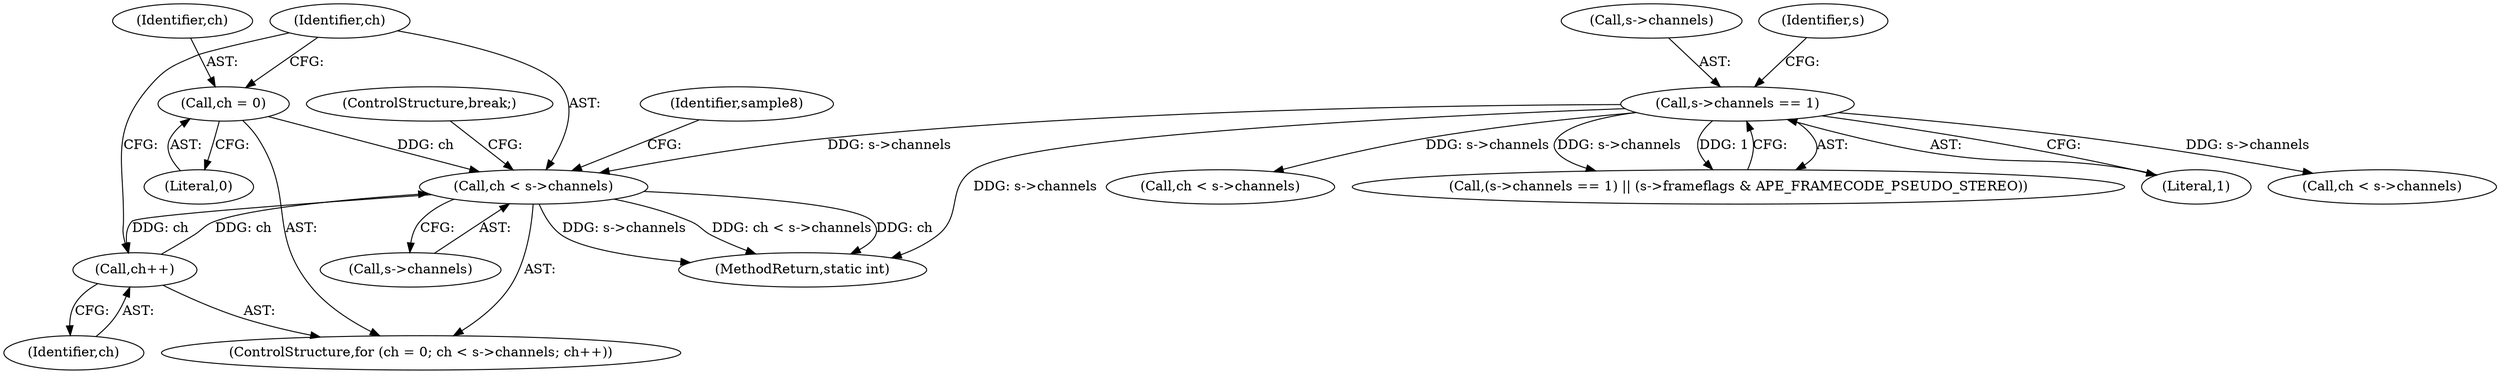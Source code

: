 digraph "0_FFmpeg_ba4beaf6149f7241c8bd85fe853318c2f6837ad0@pointer" {
"1000554" [label="(Call,ch < s->channels)"];
"1000559" [label="(Call,ch++)"];
"1000554" [label="(Call,ch < s->channels)"];
"1000551" [label="(Call,ch = 0)"];
"1000510" [label="(Call,s->channels == 1)"];
"1000556" [label="(Call,s->channels)"];
"1000560" [label="(Identifier,ch)"];
"1000509" [label="(Call,(s->channels == 1) || (s->frameflags & APE_FRAMECODE_PSEUDO_STEREO))"];
"1000601" [label="(Call,ch < s->channels)"];
"1000559" [label="(Call,ch++)"];
"1000550" [label="(ControlStructure,for (ch = 0; ch < s->channels; ch++))"];
"1000511" [label="(Call,s->channels)"];
"1000555" [label="(Identifier,ch)"];
"1000552" [label="(Identifier,ch)"];
"1000514" [label="(Literal,1)"];
"1000563" [label="(Identifier,sample8)"];
"1000703" [label="(MethodReturn,static int)"];
"1000644" [label="(Call,ch < s->channels)"];
"1000595" [label="(ControlStructure,break;)"];
"1000553" [label="(Literal,0)"];
"1000517" [label="(Identifier,s)"];
"1000554" [label="(Call,ch < s->channels)"];
"1000551" [label="(Call,ch = 0)"];
"1000510" [label="(Call,s->channels == 1)"];
"1000554" -> "1000550"  [label="AST: "];
"1000554" -> "1000556"  [label="CFG: "];
"1000555" -> "1000554"  [label="AST: "];
"1000556" -> "1000554"  [label="AST: "];
"1000563" -> "1000554"  [label="CFG: "];
"1000595" -> "1000554"  [label="CFG: "];
"1000554" -> "1000703"  [label="DDG: ch < s->channels"];
"1000554" -> "1000703"  [label="DDG: ch"];
"1000554" -> "1000703"  [label="DDG: s->channels"];
"1000559" -> "1000554"  [label="DDG: ch"];
"1000551" -> "1000554"  [label="DDG: ch"];
"1000510" -> "1000554"  [label="DDG: s->channels"];
"1000554" -> "1000559"  [label="DDG: ch"];
"1000559" -> "1000550"  [label="AST: "];
"1000559" -> "1000560"  [label="CFG: "];
"1000560" -> "1000559"  [label="AST: "];
"1000555" -> "1000559"  [label="CFG: "];
"1000551" -> "1000550"  [label="AST: "];
"1000551" -> "1000553"  [label="CFG: "];
"1000552" -> "1000551"  [label="AST: "];
"1000553" -> "1000551"  [label="AST: "];
"1000555" -> "1000551"  [label="CFG: "];
"1000510" -> "1000509"  [label="AST: "];
"1000510" -> "1000514"  [label="CFG: "];
"1000511" -> "1000510"  [label="AST: "];
"1000514" -> "1000510"  [label="AST: "];
"1000517" -> "1000510"  [label="CFG: "];
"1000509" -> "1000510"  [label="CFG: "];
"1000510" -> "1000703"  [label="DDG: s->channels"];
"1000510" -> "1000509"  [label="DDG: s->channels"];
"1000510" -> "1000509"  [label="DDG: 1"];
"1000510" -> "1000601"  [label="DDG: s->channels"];
"1000510" -> "1000644"  [label="DDG: s->channels"];
}
